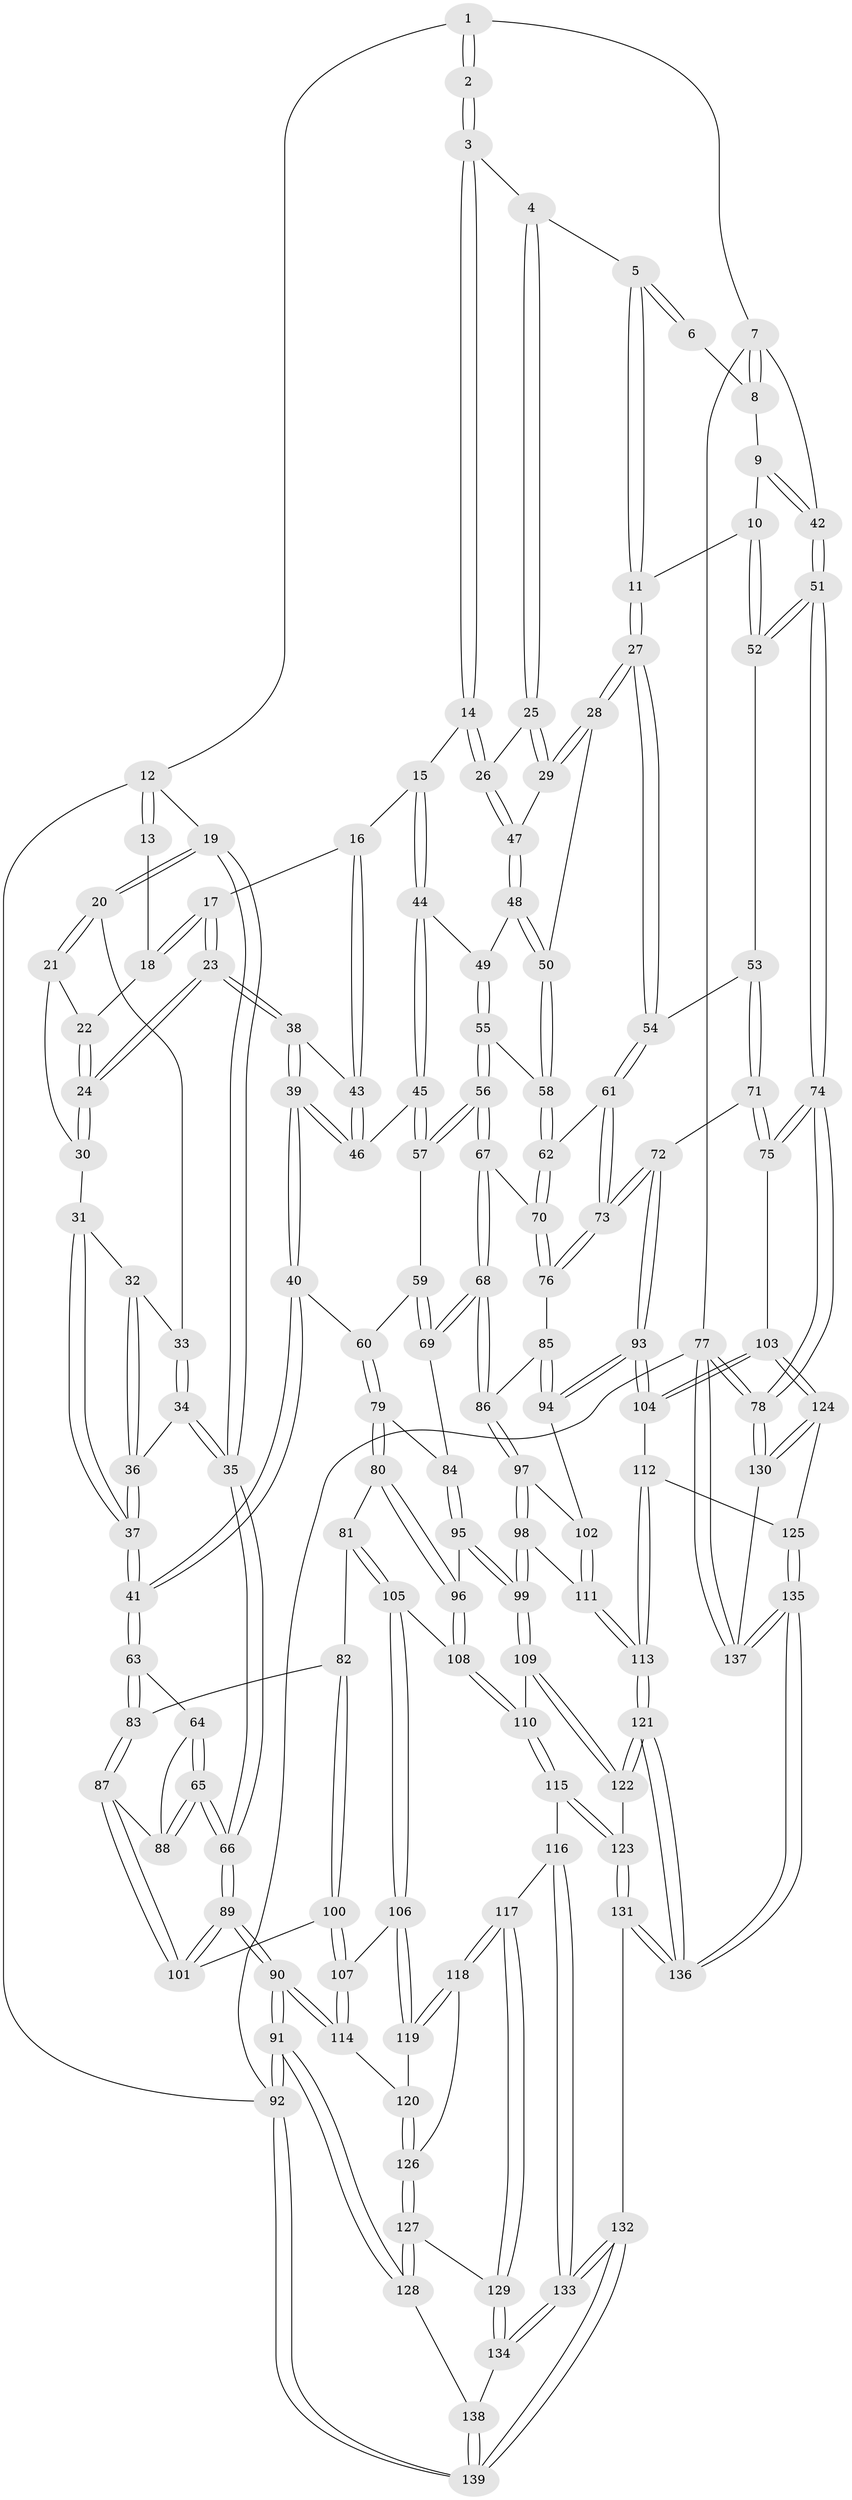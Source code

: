 // coarse degree distribution, {4: 0.5238095238095238, 5: 0.25, 3: 0.08333333333333333, 6: 0.14285714285714285}
// Generated by graph-tools (version 1.1) at 2025/42/03/06/25 10:42:31]
// undirected, 139 vertices, 344 edges
graph export_dot {
graph [start="1"]
  node [color=gray90,style=filled];
  1 [pos="+1+0"];
  2 [pos="+0.6160457049375263+0"];
  3 [pos="+0.6319117596802617+0"];
  4 [pos="+0.690494119150729+0.025476190346842956"];
  5 [pos="+0.7438000855211101+0.07641262118792864"];
  6 [pos="+0.9288484084550599+0.050351625217067285"];
  7 [pos="+1+0.1108281286419162"];
  8 [pos="+0.9351430324133191+0.06807503632009736"];
  9 [pos="+0.9243025112884994+0.17823067364789402"];
  10 [pos="+0.8468333607966838+0.22253964644921526"];
  11 [pos="+0.8412989169100522+0.2234106550049261"];
  12 [pos="+0+0"];
  13 [pos="+0.30000852528546146+0"];
  14 [pos="+0.5184783873442729+0.16732866038280433"];
  15 [pos="+0.4540419804232646+0.19477217822493706"];
  16 [pos="+0.4437971756771215+0.1944322964528734"];
  17 [pos="+0.3087567167887011+0.07775812516522089"];
  18 [pos="+0.29377730514415235+0"];
  19 [pos="+0+0"];
  20 [pos="+0.008424422748859793+0.11474580182132549"];
  21 [pos="+0.05177276711498706+0.13008587592651613"];
  22 [pos="+0.13960340492602424+0.1340432140412378"];
  23 [pos="+0.24313003741323871+0.24164592121782008"];
  24 [pos="+0.18754737076522524+0.2064036455594432"];
  25 [pos="+0.6557686353084319+0.2051387434020343"];
  26 [pos="+0.5698138123029984+0.23774396315638835"];
  27 [pos="+0.7762083867425977+0.328174661808144"];
  28 [pos="+0.7521288069670637+0.3200484380166253"];
  29 [pos="+0.6983636572736198+0.27578010600742503"];
  30 [pos="+0.11535531394317868+0.20565864806977147"];
  31 [pos="+0.09307393944086574+0.24170887000871905"];
  32 [pos="+0.047154245361052206+0.22104028537621206"];
  33 [pos="+0.04458356206320973+0.21841990345363269"];
  34 [pos="+0+0.3368783078935142"];
  35 [pos="+0+0.3528156088476422"];
  36 [pos="+0.057570141741296495+0.34637062375504973"];
  37 [pos="+0.14318219318531206+0.36881542655667277"];
  38 [pos="+0.24331701643124365+0.24320841384981273"];
  39 [pos="+0.23269589508352365+0.3441895246710727"];
  40 [pos="+0.22038554876041663+0.3629013622366471"];
  41 [pos="+0.18101788694859045+0.38914365990414057"];
  42 [pos="+1+0.19350832372182208"];
  43 [pos="+0.4124338900653248+0.22754308630519174"];
  44 [pos="+0.48439706557327933+0.3180508755369661"];
  45 [pos="+0.43915515235093944+0.3574181292670711"];
  46 [pos="+0.3815267031035859+0.3281343766317231"];
  47 [pos="+0.5734916661954799+0.2629051477262857"];
  48 [pos="+0.56618080170472+0.29410917352165555"];
  49 [pos="+0.5479264135846407+0.31576241198983446"];
  50 [pos="+0.651123378534918+0.33420735441403593"];
  51 [pos="+1+0.4075208782283299"];
  52 [pos="+1+0.3830103425684335"];
  53 [pos="+0.8813876610702814+0.41544408558643037"];
  54 [pos="+0.7817835042062422+0.36734428706588934"];
  55 [pos="+0.5734956675259008+0.4080125169710144"];
  56 [pos="+0.5600916984604283+0.4367638702535176"];
  57 [pos="+0.44459234839235706+0.38223066994505295"];
  58 [pos="+0.5846340428853191+0.4033281366203934"];
  59 [pos="+0.43300276827975126+0.40968175629309284"];
  60 [pos="+0.36103476623537606+0.46632207877801046"];
  61 [pos="+0.759673148193168+0.407982436375229"];
  62 [pos="+0.7580746049659852+0.4082279985256563"];
  63 [pos="+0.17522589949845796+0.41134231373572"];
  64 [pos="+0.10377125249421926+0.4627848813196469"];
  65 [pos="+0+0.5531366212581311"];
  66 [pos="+0+0.5555563354150705"];
  67 [pos="+0.5625540164874048+0.4660085965714288"];
  68 [pos="+0.5122223257942315+0.5420897928609413"];
  69 [pos="+0.4943064923724861+0.5408565040994701"];
  70 [pos="+0.5885753005029754+0.4722030829647742"];
  71 [pos="+0.9013071632333527+0.5110544824621166"];
  72 [pos="+0.7441815772049971+0.5471780452539469"];
  73 [pos="+0.7438161608256169+0.5461906346078894"];
  74 [pos="+1+0.6733840839065428"];
  75 [pos="+1+0.6712344404869556"];
  76 [pos="+0.6827297804013005+0.5306011944401058"];
  77 [pos="+1+1"];
  78 [pos="+1+1"];
  79 [pos="+0.3737642831784163+0.5127911605681174"];
  80 [pos="+0.3006524408727217+0.5868254467200266"];
  81 [pos="+0.28412639641420256+0.5831652773283365"];
  82 [pos="+0.23127298484541925+0.563051678662199"];
  83 [pos="+0.19930819240534065+0.5002698616039882"];
  84 [pos="+0.4668263432232932+0.5468137970374243"];
  85 [pos="+0.6041279574999503+0.5597730187608678"];
  86 [pos="+0.5307028208021597+0.5694547345850891"];
  87 [pos="+0.07982432119280843+0.6103375604298302"];
  88 [pos="+0.06753622976150446+0.6008721078186311"];
  89 [pos="+0+0.8653611924087593"];
  90 [pos="+0+0.8880751990921627"];
  91 [pos="+0+1"];
  92 [pos="+0+1"];
  93 [pos="+0.7518815442782553+0.641572961078377"];
  94 [pos="+0.7184475208675983+0.6460760237018908"];
  95 [pos="+0.3979079593060164+0.6530590952714144"];
  96 [pos="+0.3207481865892604+0.6164974708041326"];
  97 [pos="+0.5439025188099608+0.6078154467335004"];
  98 [pos="+0.5218576883741328+0.696037164359558"];
  99 [pos="+0.4312999097765654+0.7352661343074391"];
  100 [pos="+0.1499688473173643+0.6799373536686049"];
  101 [pos="+0.11374155077528106+0.6617856899342549"];
  102 [pos="+0.7026950740383201+0.649085763754424"];
  103 [pos="+1+0.6790448793214012"];
  104 [pos="+0.774949766880039+0.6669498315050525"];
  105 [pos="+0.2327617412361442+0.7191918685490597"];
  106 [pos="+0.20086512448118232+0.7235104630004074"];
  107 [pos="+0.15690546408303963+0.6969069638780367"];
  108 [pos="+0.28695449577617604+0.722378252019552"];
  109 [pos="+0.4281218067567188+0.7419626266453648"];
  110 [pos="+0.3030545487835862+0.736397371507175"];
  111 [pos="+0.5835378115076804+0.7367203091474666"];
  112 [pos="+0.7469167279343247+0.7826374454838867"];
  113 [pos="+0.6140680095380273+0.8403415414685703"];
  114 [pos="+0.08204593499262294+0.8081469647974359"];
  115 [pos="+0.2869793875164618+0.842174354306099"];
  116 [pos="+0.26992267487229976+0.8472894211329247"];
  117 [pos="+0.24068831433749727+0.8466582183334752"];
  118 [pos="+0.22194837814527754+0.8272052185902372"];
  119 [pos="+0.2086851759033129+0.7731510948462225"];
  120 [pos="+0.10663035896834328+0.8245391923673826"];
  121 [pos="+0.5929918350904461+0.8789792645295391"];
  122 [pos="+0.43269475191023343+0.8362475392950726"];
  123 [pos="+0.3992351681071079+0.871472793377913"];
  124 [pos="+0.8671835646780738+0.8564789017774351"];
  125 [pos="+0.7896659958894623+0.8470379193580012"];
  126 [pos="+0.12033969079372307+0.8350881546295037"];
  127 [pos="+0.1408191455957258+0.8955370399649398"];
  128 [pos="+0.13460905230545495+0.9133415847585663"];
  129 [pos="+0.2186976697724596+0.8816269052195216"];
  130 [pos="+0.8786339006368126+0.879605857030895"];
  131 [pos="+0.3626641477053393+1"];
  132 [pos="+0.33464046131485986+1"];
  133 [pos="+0.3027815875003209+1"];
  134 [pos="+0.21750744318825438+0.9472056137374307"];
  135 [pos="+0.6755185045500446+1"];
  136 [pos="+0.6709016562834282+1"];
  137 [pos="+0.7865114065648952+1"];
  138 [pos="+0.17414966955205416+0.9390590125086786"];
  139 [pos="+0+1"];
  1 -- 2;
  1 -- 2;
  1 -- 7;
  1 -- 12;
  2 -- 3;
  2 -- 3;
  3 -- 4;
  3 -- 14;
  3 -- 14;
  4 -- 5;
  4 -- 25;
  4 -- 25;
  5 -- 6;
  5 -- 6;
  5 -- 11;
  5 -- 11;
  6 -- 8;
  7 -- 8;
  7 -- 8;
  7 -- 42;
  7 -- 77;
  8 -- 9;
  9 -- 10;
  9 -- 42;
  9 -- 42;
  10 -- 11;
  10 -- 52;
  10 -- 52;
  11 -- 27;
  11 -- 27;
  12 -- 13;
  12 -- 13;
  12 -- 19;
  12 -- 92;
  13 -- 18;
  14 -- 15;
  14 -- 26;
  14 -- 26;
  15 -- 16;
  15 -- 44;
  15 -- 44;
  16 -- 17;
  16 -- 43;
  16 -- 43;
  17 -- 18;
  17 -- 18;
  17 -- 23;
  17 -- 23;
  18 -- 22;
  19 -- 20;
  19 -- 20;
  19 -- 35;
  19 -- 35;
  20 -- 21;
  20 -- 21;
  20 -- 33;
  21 -- 22;
  21 -- 30;
  22 -- 24;
  22 -- 24;
  23 -- 24;
  23 -- 24;
  23 -- 38;
  23 -- 38;
  24 -- 30;
  24 -- 30;
  25 -- 26;
  25 -- 29;
  25 -- 29;
  26 -- 47;
  26 -- 47;
  27 -- 28;
  27 -- 28;
  27 -- 54;
  27 -- 54;
  28 -- 29;
  28 -- 29;
  28 -- 50;
  29 -- 47;
  30 -- 31;
  31 -- 32;
  31 -- 37;
  31 -- 37;
  32 -- 33;
  32 -- 36;
  32 -- 36;
  33 -- 34;
  33 -- 34;
  34 -- 35;
  34 -- 35;
  34 -- 36;
  35 -- 66;
  35 -- 66;
  36 -- 37;
  36 -- 37;
  37 -- 41;
  37 -- 41;
  38 -- 39;
  38 -- 39;
  38 -- 43;
  39 -- 40;
  39 -- 40;
  39 -- 46;
  39 -- 46;
  40 -- 41;
  40 -- 41;
  40 -- 60;
  41 -- 63;
  41 -- 63;
  42 -- 51;
  42 -- 51;
  43 -- 46;
  43 -- 46;
  44 -- 45;
  44 -- 45;
  44 -- 49;
  45 -- 46;
  45 -- 57;
  45 -- 57;
  47 -- 48;
  47 -- 48;
  48 -- 49;
  48 -- 50;
  48 -- 50;
  49 -- 55;
  49 -- 55;
  50 -- 58;
  50 -- 58;
  51 -- 52;
  51 -- 52;
  51 -- 74;
  51 -- 74;
  52 -- 53;
  53 -- 54;
  53 -- 71;
  53 -- 71;
  54 -- 61;
  54 -- 61;
  55 -- 56;
  55 -- 56;
  55 -- 58;
  56 -- 57;
  56 -- 57;
  56 -- 67;
  56 -- 67;
  57 -- 59;
  58 -- 62;
  58 -- 62;
  59 -- 60;
  59 -- 69;
  59 -- 69;
  60 -- 79;
  60 -- 79;
  61 -- 62;
  61 -- 73;
  61 -- 73;
  62 -- 70;
  62 -- 70;
  63 -- 64;
  63 -- 83;
  63 -- 83;
  64 -- 65;
  64 -- 65;
  64 -- 88;
  65 -- 66;
  65 -- 66;
  65 -- 88;
  65 -- 88;
  66 -- 89;
  66 -- 89;
  67 -- 68;
  67 -- 68;
  67 -- 70;
  68 -- 69;
  68 -- 69;
  68 -- 86;
  68 -- 86;
  69 -- 84;
  70 -- 76;
  70 -- 76;
  71 -- 72;
  71 -- 75;
  71 -- 75;
  72 -- 73;
  72 -- 73;
  72 -- 93;
  72 -- 93;
  73 -- 76;
  73 -- 76;
  74 -- 75;
  74 -- 75;
  74 -- 78;
  74 -- 78;
  75 -- 103;
  76 -- 85;
  77 -- 78;
  77 -- 78;
  77 -- 137;
  77 -- 137;
  77 -- 92;
  78 -- 130;
  78 -- 130;
  79 -- 80;
  79 -- 80;
  79 -- 84;
  80 -- 81;
  80 -- 96;
  80 -- 96;
  81 -- 82;
  81 -- 105;
  81 -- 105;
  82 -- 83;
  82 -- 100;
  82 -- 100;
  83 -- 87;
  83 -- 87;
  84 -- 95;
  84 -- 95;
  85 -- 86;
  85 -- 94;
  85 -- 94;
  86 -- 97;
  86 -- 97;
  87 -- 88;
  87 -- 101;
  87 -- 101;
  89 -- 90;
  89 -- 90;
  89 -- 101;
  89 -- 101;
  90 -- 91;
  90 -- 91;
  90 -- 114;
  90 -- 114;
  91 -- 92;
  91 -- 92;
  91 -- 128;
  91 -- 128;
  92 -- 139;
  92 -- 139;
  93 -- 94;
  93 -- 94;
  93 -- 104;
  93 -- 104;
  94 -- 102;
  95 -- 96;
  95 -- 99;
  95 -- 99;
  96 -- 108;
  96 -- 108;
  97 -- 98;
  97 -- 98;
  97 -- 102;
  98 -- 99;
  98 -- 99;
  98 -- 111;
  99 -- 109;
  99 -- 109;
  100 -- 101;
  100 -- 107;
  100 -- 107;
  102 -- 111;
  102 -- 111;
  103 -- 104;
  103 -- 104;
  103 -- 124;
  103 -- 124;
  104 -- 112;
  105 -- 106;
  105 -- 106;
  105 -- 108;
  106 -- 107;
  106 -- 119;
  106 -- 119;
  107 -- 114;
  107 -- 114;
  108 -- 110;
  108 -- 110;
  109 -- 110;
  109 -- 122;
  109 -- 122;
  110 -- 115;
  110 -- 115;
  111 -- 113;
  111 -- 113;
  112 -- 113;
  112 -- 113;
  112 -- 125;
  113 -- 121;
  113 -- 121;
  114 -- 120;
  115 -- 116;
  115 -- 123;
  115 -- 123;
  116 -- 117;
  116 -- 133;
  116 -- 133;
  117 -- 118;
  117 -- 118;
  117 -- 129;
  117 -- 129;
  118 -- 119;
  118 -- 119;
  118 -- 126;
  119 -- 120;
  120 -- 126;
  120 -- 126;
  121 -- 122;
  121 -- 122;
  121 -- 136;
  121 -- 136;
  122 -- 123;
  123 -- 131;
  123 -- 131;
  124 -- 125;
  124 -- 130;
  124 -- 130;
  125 -- 135;
  125 -- 135;
  126 -- 127;
  126 -- 127;
  127 -- 128;
  127 -- 128;
  127 -- 129;
  128 -- 138;
  129 -- 134;
  129 -- 134;
  130 -- 137;
  131 -- 132;
  131 -- 136;
  131 -- 136;
  132 -- 133;
  132 -- 133;
  132 -- 139;
  132 -- 139;
  133 -- 134;
  133 -- 134;
  134 -- 138;
  135 -- 136;
  135 -- 136;
  135 -- 137;
  135 -- 137;
  138 -- 139;
  138 -- 139;
}
